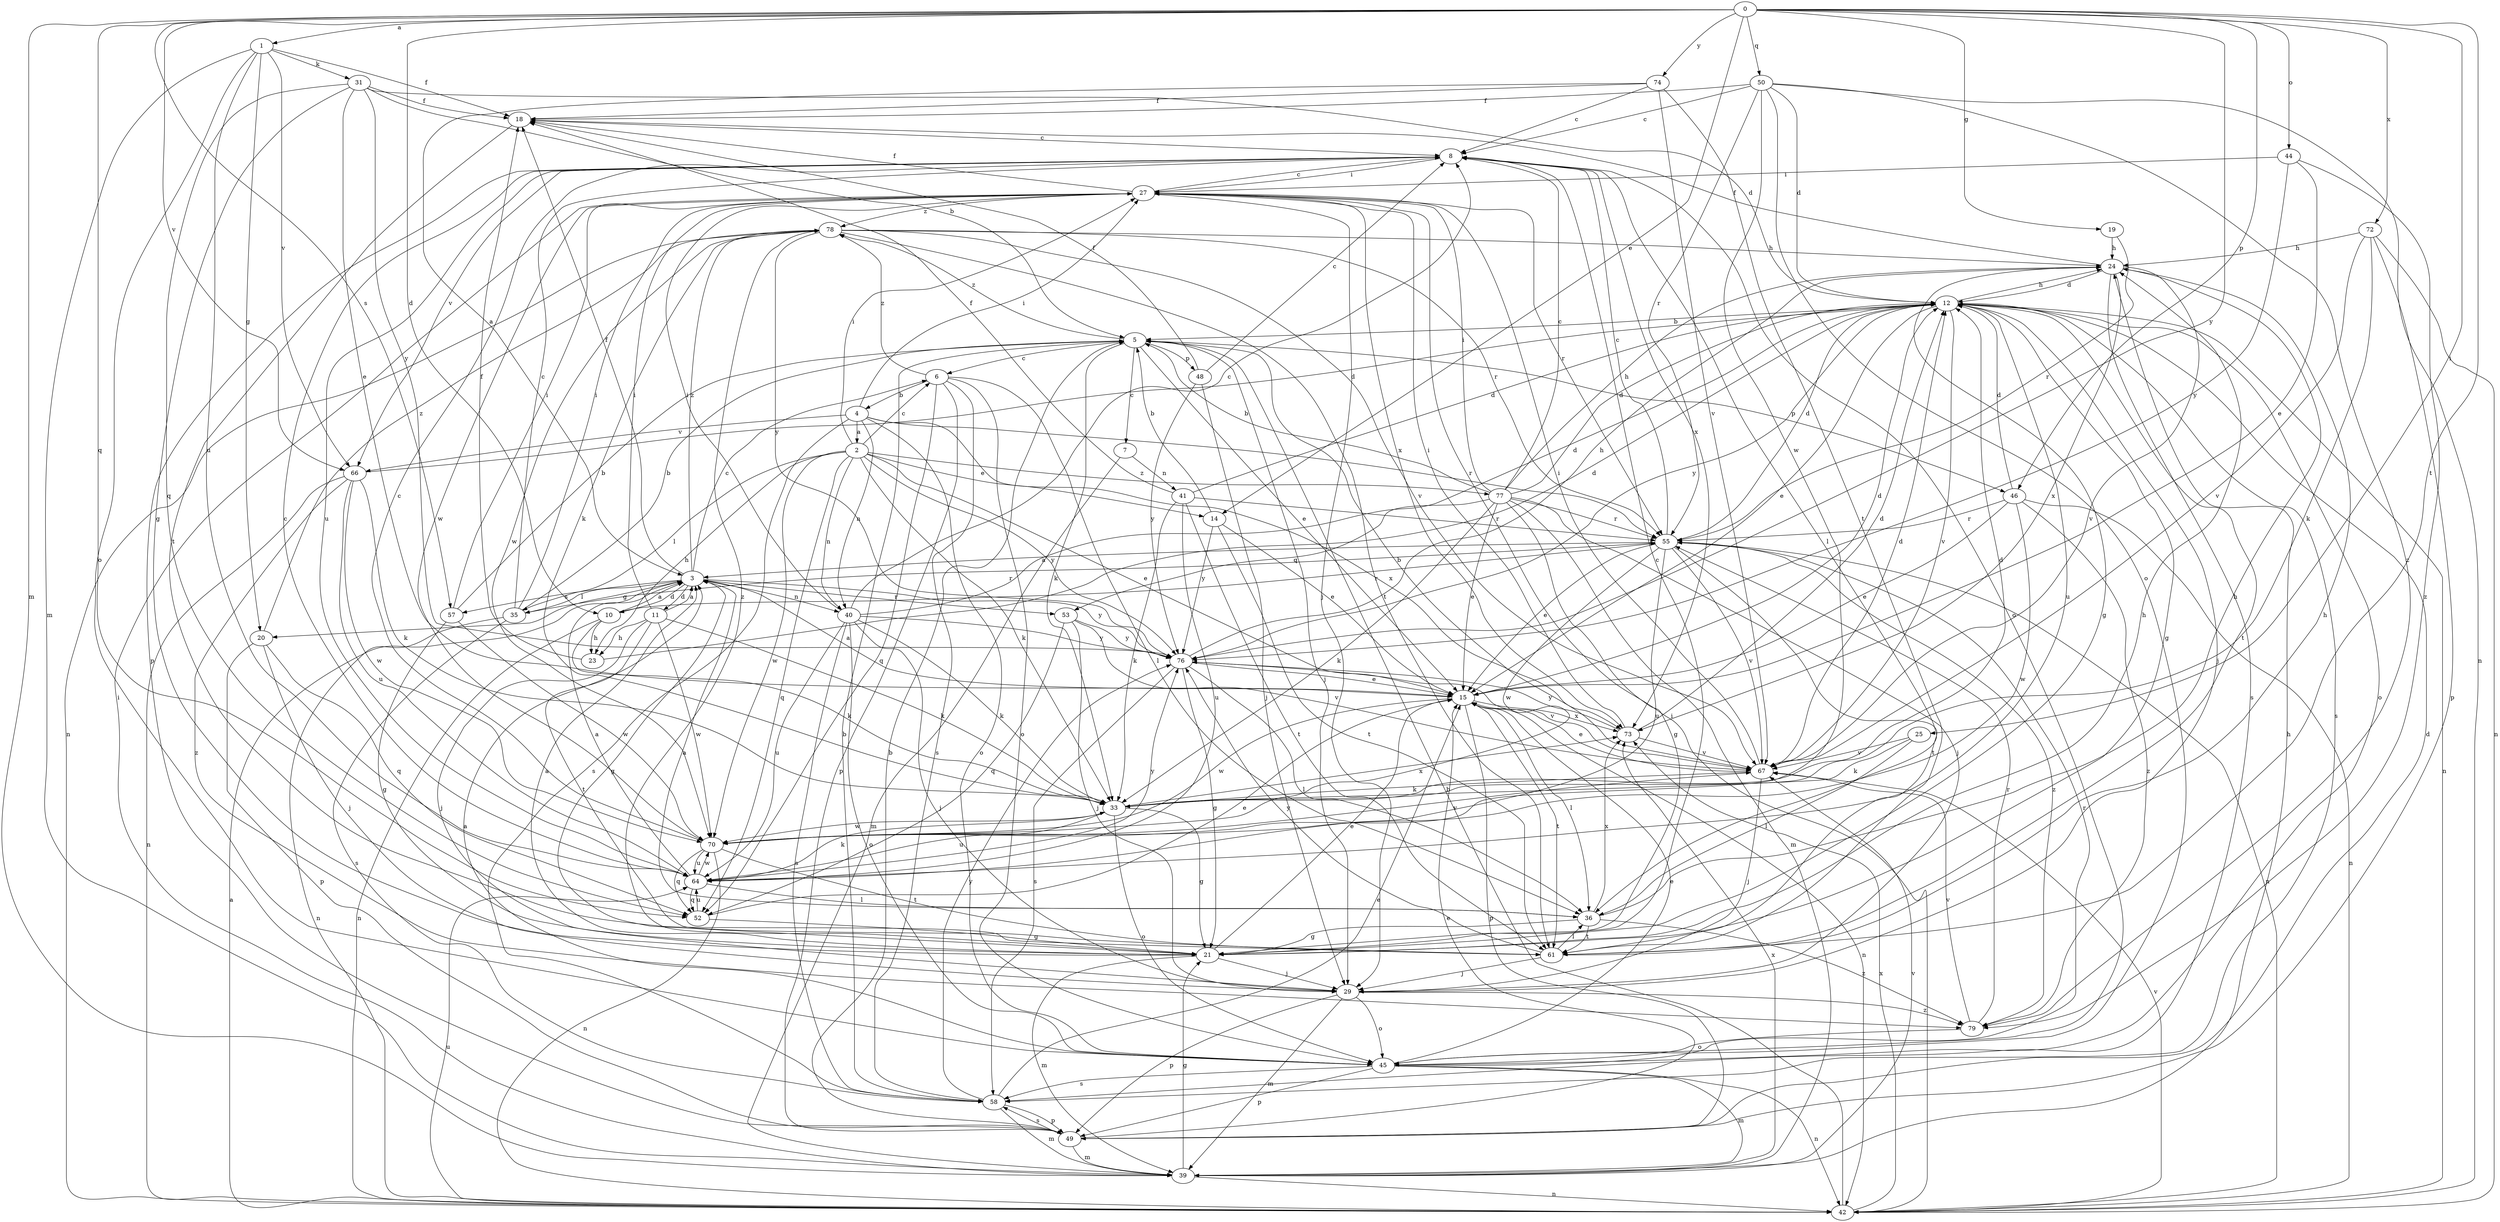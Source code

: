 strict digraph  {
0;
1;
2;
3;
4;
5;
6;
7;
8;
10;
11;
12;
14;
15;
18;
19;
20;
21;
23;
24;
25;
27;
29;
31;
33;
35;
36;
39;
40;
41;
42;
44;
45;
46;
48;
49;
50;
52;
53;
55;
57;
58;
61;
64;
66;
67;
70;
72;
73;
74;
76;
77;
78;
79;
0 -> 1  [label=a];
0 -> 10  [label=d];
0 -> 14  [label=e];
0 -> 19  [label=g];
0 -> 25  [label=i];
0 -> 39  [label=m];
0 -> 44  [label=o];
0 -> 46  [label=p];
0 -> 50  [label=q];
0 -> 52  [label=q];
0 -> 57  [label=s];
0 -> 61  [label=t];
0 -> 66  [label=v];
0 -> 72  [label=x];
0 -> 74  [label=y];
0 -> 76  [label=y];
1 -> 18  [label=f];
1 -> 20  [label=g];
1 -> 31  [label=k];
1 -> 39  [label=m];
1 -> 45  [label=o];
1 -> 64  [label=u];
1 -> 66  [label=v];
2 -> 6  [label=c];
2 -> 14  [label=e];
2 -> 15  [label=e];
2 -> 23  [label=h];
2 -> 27  [label=i];
2 -> 33  [label=k];
2 -> 35  [label=l];
2 -> 40  [label=n];
2 -> 52  [label=q];
2 -> 70  [label=w];
2 -> 76  [label=y];
2 -> 77  [label=z];
3 -> 6  [label=c];
3 -> 10  [label=d];
3 -> 11  [label=d];
3 -> 18  [label=f];
3 -> 20  [label=g];
3 -> 21  [label=g];
3 -> 35  [label=l];
3 -> 40  [label=n];
3 -> 53  [label=r];
3 -> 57  [label=s];
3 -> 76  [label=y];
3 -> 78  [label=z];
4 -> 2  [label=a];
4 -> 27  [label=i];
4 -> 40  [label=n];
4 -> 45  [label=o];
4 -> 55  [label=r];
4 -> 58  [label=s];
4 -> 66  [label=v];
4 -> 73  [label=x];
5 -> 6  [label=c];
5 -> 7  [label=c];
5 -> 15  [label=e];
5 -> 29  [label=j];
5 -> 33  [label=k];
5 -> 46  [label=p];
5 -> 48  [label=p];
5 -> 78  [label=z];
6 -> 4  [label=b];
6 -> 36  [label=l];
6 -> 45  [label=o];
6 -> 49  [label=p];
6 -> 52  [label=q];
6 -> 58  [label=s];
6 -> 78  [label=z];
7 -> 39  [label=m];
7 -> 41  [label=n];
8 -> 27  [label=i];
8 -> 36  [label=l];
8 -> 45  [label=o];
8 -> 49  [label=p];
8 -> 64  [label=u];
8 -> 66  [label=v];
8 -> 73  [label=x];
10 -> 3  [label=a];
10 -> 23  [label=h];
10 -> 33  [label=k];
10 -> 42  [label=n];
10 -> 55  [label=r];
11 -> 3  [label=a];
11 -> 23  [label=h];
11 -> 27  [label=i];
11 -> 29  [label=j];
11 -> 33  [label=k];
11 -> 61  [label=t];
11 -> 70  [label=w];
12 -> 5  [label=b];
12 -> 15  [label=e];
12 -> 21  [label=g];
12 -> 24  [label=h];
12 -> 29  [label=j];
12 -> 42  [label=n];
12 -> 45  [label=o];
12 -> 58  [label=s];
12 -> 61  [label=t];
12 -> 64  [label=u];
12 -> 67  [label=v];
12 -> 76  [label=y];
14 -> 5  [label=b];
14 -> 15  [label=e];
14 -> 61  [label=t];
14 -> 76  [label=y];
15 -> 3  [label=a];
15 -> 12  [label=d];
15 -> 36  [label=l];
15 -> 42  [label=n];
15 -> 49  [label=p];
15 -> 61  [label=t];
15 -> 70  [label=w];
15 -> 73  [label=x];
18 -> 8  [label=c];
18 -> 61  [label=t];
19 -> 24  [label=h];
19 -> 55  [label=r];
20 -> 29  [label=j];
20 -> 49  [label=p];
20 -> 52  [label=q];
20 -> 78  [label=z];
21 -> 3  [label=a];
21 -> 8  [label=c];
21 -> 15  [label=e];
21 -> 24  [label=h];
21 -> 29  [label=j];
21 -> 39  [label=m];
21 -> 78  [label=z];
23 -> 12  [label=d];
23 -> 18  [label=f];
24 -> 12  [label=d];
24 -> 18  [label=f];
24 -> 21  [label=g];
24 -> 58  [label=s];
24 -> 67  [label=v];
24 -> 73  [label=x];
25 -> 33  [label=k];
25 -> 36  [label=l];
25 -> 67  [label=v];
27 -> 8  [label=c];
27 -> 18  [label=f];
27 -> 29  [label=j];
27 -> 55  [label=r];
27 -> 70  [label=w];
27 -> 73  [label=x];
27 -> 78  [label=z];
29 -> 39  [label=m];
29 -> 45  [label=o];
29 -> 49  [label=p];
29 -> 79  [label=z];
31 -> 5  [label=b];
31 -> 12  [label=d];
31 -> 15  [label=e];
31 -> 18  [label=f];
31 -> 21  [label=g];
31 -> 52  [label=q];
31 -> 76  [label=y];
33 -> 12  [label=d];
33 -> 21  [label=g];
33 -> 45  [label=o];
33 -> 64  [label=u];
33 -> 70  [label=w];
33 -> 73  [label=x];
35 -> 5  [label=b];
35 -> 8  [label=c];
35 -> 27  [label=i];
35 -> 42  [label=n];
35 -> 55  [label=r];
35 -> 58  [label=s];
36 -> 3  [label=a];
36 -> 21  [label=g];
36 -> 24  [label=h];
36 -> 61  [label=t];
36 -> 73  [label=x];
36 -> 79  [label=z];
39 -> 21  [label=g];
39 -> 24  [label=h];
39 -> 27  [label=i];
39 -> 42  [label=n];
39 -> 67  [label=v];
39 -> 73  [label=x];
40 -> 8  [label=c];
40 -> 12  [label=d];
40 -> 27  [label=i];
40 -> 29  [label=j];
40 -> 33  [label=k];
40 -> 45  [label=o];
40 -> 58  [label=s];
40 -> 64  [label=u];
40 -> 76  [label=y];
41 -> 12  [label=d];
41 -> 18  [label=f];
41 -> 33  [label=k];
41 -> 55  [label=r];
41 -> 61  [label=t];
41 -> 64  [label=u];
42 -> 3  [label=a];
42 -> 5  [label=b];
42 -> 27  [label=i];
42 -> 64  [label=u];
42 -> 67  [label=v];
42 -> 73  [label=x];
44 -> 15  [label=e];
44 -> 27  [label=i];
44 -> 76  [label=y];
44 -> 79  [label=z];
45 -> 3  [label=a];
45 -> 15  [label=e];
45 -> 39  [label=m];
45 -> 42  [label=n];
45 -> 49  [label=p];
45 -> 55  [label=r];
45 -> 58  [label=s];
46 -> 12  [label=d];
46 -> 15  [label=e];
46 -> 42  [label=n];
46 -> 55  [label=r];
46 -> 70  [label=w];
46 -> 79  [label=z];
48 -> 8  [label=c];
48 -> 18  [label=f];
48 -> 29  [label=j];
48 -> 76  [label=y];
49 -> 5  [label=b];
49 -> 12  [label=d];
49 -> 15  [label=e];
49 -> 39  [label=m];
49 -> 58  [label=s];
50 -> 8  [label=c];
50 -> 12  [label=d];
50 -> 18  [label=f];
50 -> 42  [label=n];
50 -> 45  [label=o];
50 -> 55  [label=r];
50 -> 70  [label=w];
50 -> 79  [label=z];
52 -> 15  [label=e];
52 -> 21  [label=g];
52 -> 64  [label=u];
53 -> 29  [label=j];
53 -> 52  [label=q];
53 -> 67  [label=v];
53 -> 76  [label=y];
55 -> 3  [label=a];
55 -> 8  [label=c];
55 -> 12  [label=d];
55 -> 15  [label=e];
55 -> 42  [label=n];
55 -> 61  [label=t];
55 -> 64  [label=u];
55 -> 67  [label=v];
55 -> 70  [label=w];
55 -> 79  [label=z];
57 -> 5  [label=b];
57 -> 21  [label=g];
57 -> 27  [label=i];
57 -> 70  [label=w];
58 -> 5  [label=b];
58 -> 15  [label=e];
58 -> 39  [label=m];
58 -> 49  [label=p];
58 -> 76  [label=y];
61 -> 24  [label=h];
61 -> 29  [label=j];
61 -> 36  [label=l];
61 -> 76  [label=y];
64 -> 3  [label=a];
64 -> 8  [label=c];
64 -> 33  [label=k];
64 -> 36  [label=l];
64 -> 52  [label=q];
64 -> 70  [label=w];
64 -> 76  [label=y];
66 -> 12  [label=d];
66 -> 33  [label=k];
66 -> 42  [label=n];
66 -> 64  [label=u];
66 -> 70  [label=w];
66 -> 79  [label=z];
67 -> 5  [label=b];
67 -> 12  [label=d];
67 -> 15  [label=e];
67 -> 27  [label=i];
67 -> 29  [label=j];
67 -> 33  [label=k];
70 -> 8  [label=c];
70 -> 42  [label=n];
70 -> 52  [label=q];
70 -> 61  [label=t];
70 -> 64  [label=u];
70 -> 67  [label=v];
72 -> 24  [label=h];
72 -> 33  [label=k];
72 -> 42  [label=n];
72 -> 49  [label=p];
72 -> 67  [label=v];
73 -> 12  [label=d];
73 -> 27  [label=i];
73 -> 67  [label=v];
73 -> 76  [label=y];
74 -> 3  [label=a];
74 -> 8  [label=c];
74 -> 18  [label=f];
74 -> 61  [label=t];
74 -> 67  [label=v];
76 -> 15  [label=e];
76 -> 21  [label=g];
76 -> 24  [label=h];
76 -> 36  [label=l];
76 -> 58  [label=s];
76 -> 67  [label=v];
77 -> 5  [label=b];
77 -> 8  [label=c];
77 -> 12  [label=d];
77 -> 15  [label=e];
77 -> 21  [label=g];
77 -> 24  [label=h];
77 -> 27  [label=i];
77 -> 29  [label=j];
77 -> 33  [label=k];
77 -> 39  [label=m];
77 -> 55  [label=r];
77 -> 53  [label=q];
78 -> 24  [label=h];
78 -> 33  [label=k];
78 -> 42  [label=n];
78 -> 55  [label=r];
78 -> 61  [label=t];
78 -> 67  [label=v];
78 -> 70  [label=w];
78 -> 76  [label=y];
79 -> 45  [label=o];
79 -> 55  [label=r];
79 -> 67  [label=v];
}

